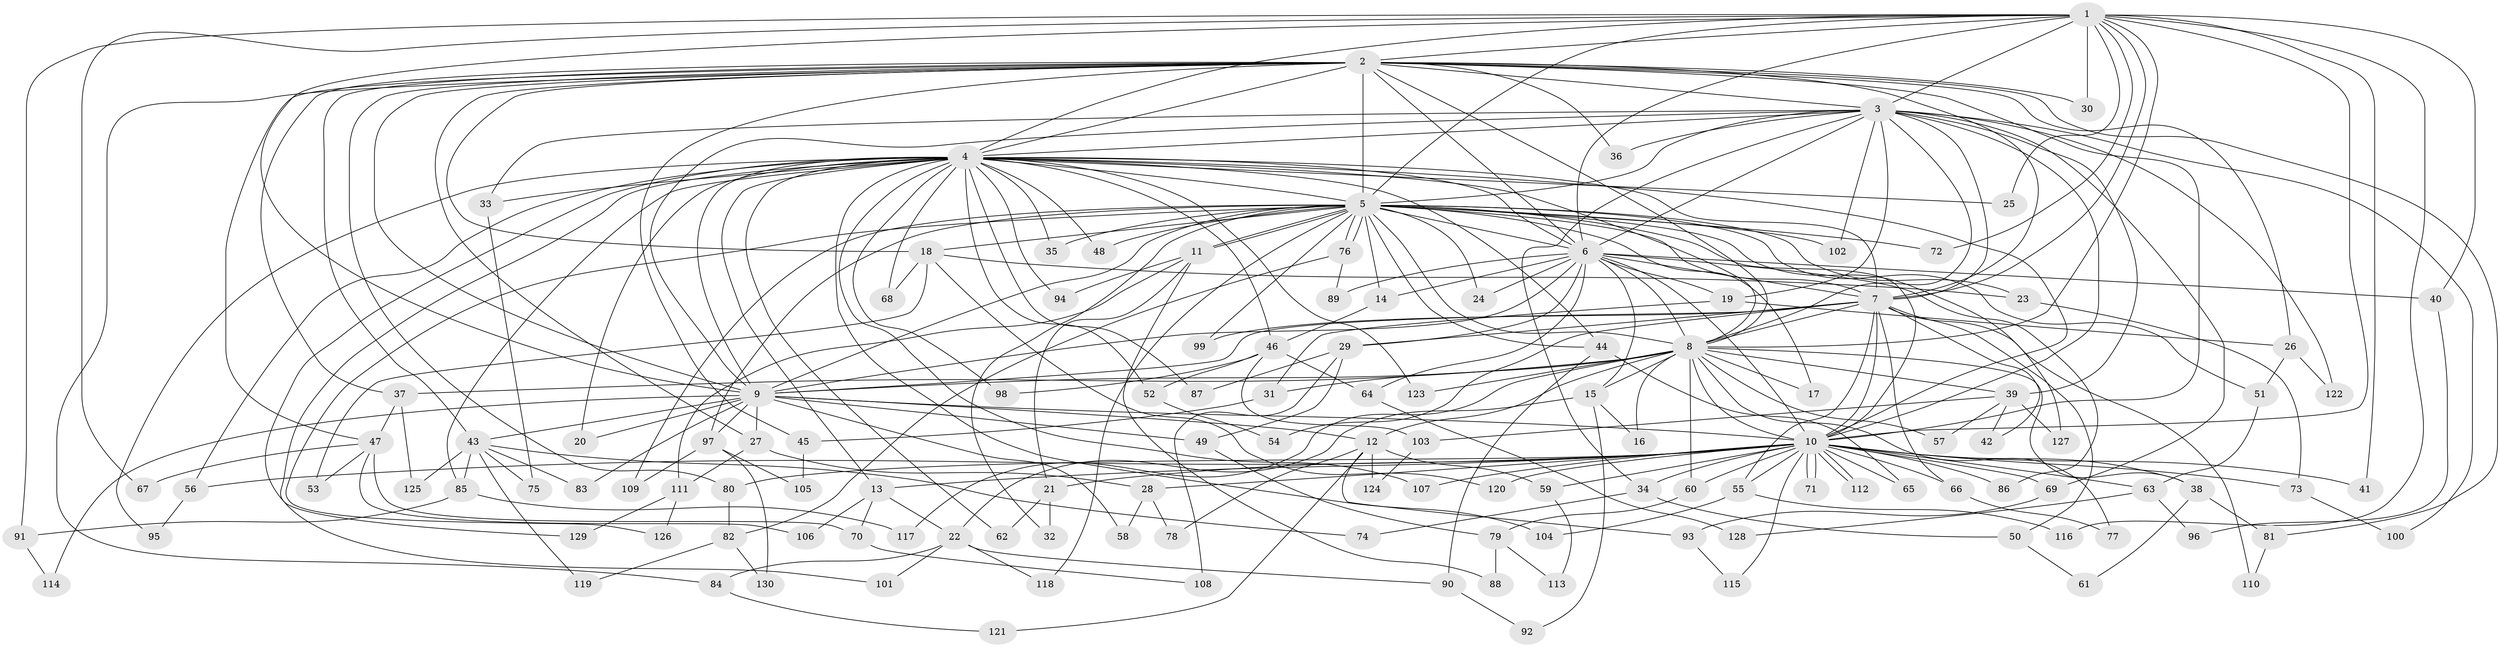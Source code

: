 // Generated by graph-tools (version 1.1) at 2025/01/03/09/25 03:01:28]
// undirected, 130 vertices, 285 edges
graph export_dot {
graph [start="1"]
  node [color=gray90,style=filled];
  1;
  2;
  3;
  4;
  5;
  6;
  7;
  8;
  9;
  10;
  11;
  12;
  13;
  14;
  15;
  16;
  17;
  18;
  19;
  20;
  21;
  22;
  23;
  24;
  25;
  26;
  27;
  28;
  29;
  30;
  31;
  32;
  33;
  34;
  35;
  36;
  37;
  38;
  39;
  40;
  41;
  42;
  43;
  44;
  45;
  46;
  47;
  48;
  49;
  50;
  51;
  52;
  53;
  54;
  55;
  56;
  57;
  58;
  59;
  60;
  61;
  62;
  63;
  64;
  65;
  66;
  67;
  68;
  69;
  70;
  71;
  72;
  73;
  74;
  75;
  76;
  77;
  78;
  79;
  80;
  81;
  82;
  83;
  84;
  85;
  86;
  87;
  88;
  89;
  90;
  91;
  92;
  93;
  94;
  95;
  96;
  97;
  98;
  99;
  100;
  101;
  102;
  103;
  104;
  105;
  106;
  107;
  108;
  109;
  110;
  111;
  112;
  113;
  114;
  115;
  116;
  117;
  118;
  119;
  120;
  121;
  122;
  123;
  124;
  125;
  126;
  127;
  128;
  129;
  130;
  1 -- 2;
  1 -- 3;
  1 -- 4;
  1 -- 5;
  1 -- 6;
  1 -- 7;
  1 -- 8;
  1 -- 9;
  1 -- 10;
  1 -- 25;
  1 -- 30;
  1 -- 40;
  1 -- 41;
  1 -- 67;
  1 -- 72;
  1 -- 91;
  1 -- 116;
  2 -- 3;
  2 -- 4;
  2 -- 5;
  2 -- 6;
  2 -- 7;
  2 -- 8;
  2 -- 9;
  2 -- 10;
  2 -- 18;
  2 -- 26;
  2 -- 27;
  2 -- 30;
  2 -- 36;
  2 -- 37;
  2 -- 43;
  2 -- 45;
  2 -- 47;
  2 -- 80;
  2 -- 81;
  2 -- 84;
  3 -- 4;
  3 -- 5;
  3 -- 6;
  3 -- 7;
  3 -- 8;
  3 -- 9;
  3 -- 10;
  3 -- 19;
  3 -- 33;
  3 -- 34;
  3 -- 36;
  3 -- 39;
  3 -- 69;
  3 -- 100;
  3 -- 102;
  3 -- 122;
  4 -- 5;
  4 -- 6;
  4 -- 7;
  4 -- 8;
  4 -- 9;
  4 -- 10;
  4 -- 13;
  4 -- 20;
  4 -- 25;
  4 -- 33;
  4 -- 35;
  4 -- 44;
  4 -- 46;
  4 -- 48;
  4 -- 52;
  4 -- 56;
  4 -- 62;
  4 -- 68;
  4 -- 85;
  4 -- 87;
  4 -- 94;
  4 -- 95;
  4 -- 98;
  4 -- 101;
  4 -- 104;
  4 -- 107;
  4 -- 123;
  4 -- 129;
  5 -- 6;
  5 -- 7;
  5 -- 8;
  5 -- 9;
  5 -- 10;
  5 -- 11;
  5 -- 11;
  5 -- 14;
  5 -- 17;
  5 -- 18;
  5 -- 23;
  5 -- 24;
  5 -- 32;
  5 -- 35;
  5 -- 44;
  5 -- 48;
  5 -- 51;
  5 -- 72;
  5 -- 76;
  5 -- 76;
  5 -- 97;
  5 -- 99;
  5 -- 102;
  5 -- 109;
  5 -- 118;
  5 -- 126;
  5 -- 127;
  6 -- 7;
  6 -- 8;
  6 -- 9;
  6 -- 10;
  6 -- 14;
  6 -- 15;
  6 -- 19;
  6 -- 24;
  6 -- 29;
  6 -- 40;
  6 -- 64;
  6 -- 86;
  6 -- 89;
  7 -- 8;
  7 -- 9;
  7 -- 10;
  7 -- 29;
  7 -- 42;
  7 -- 50;
  7 -- 54;
  7 -- 55;
  7 -- 66;
  7 -- 99;
  7 -- 110;
  8 -- 9;
  8 -- 10;
  8 -- 12;
  8 -- 15;
  8 -- 16;
  8 -- 17;
  8 -- 31;
  8 -- 37;
  8 -- 38;
  8 -- 39;
  8 -- 57;
  8 -- 60;
  8 -- 77;
  8 -- 117;
  8 -- 123;
  9 -- 10;
  9 -- 12;
  9 -- 20;
  9 -- 27;
  9 -- 43;
  9 -- 49;
  9 -- 58;
  9 -- 83;
  9 -- 97;
  9 -- 114;
  10 -- 13;
  10 -- 21;
  10 -- 28;
  10 -- 34;
  10 -- 38;
  10 -- 41;
  10 -- 55;
  10 -- 56;
  10 -- 59;
  10 -- 60;
  10 -- 63;
  10 -- 65;
  10 -- 66;
  10 -- 69;
  10 -- 71;
  10 -- 71;
  10 -- 73;
  10 -- 80;
  10 -- 86;
  10 -- 107;
  10 -- 112;
  10 -- 112;
  10 -- 115;
  10 -- 120;
  11 -- 21;
  11 -- 88;
  11 -- 94;
  11 -- 111;
  12 -- 59;
  12 -- 78;
  12 -- 93;
  12 -- 121;
  12 -- 124;
  13 -- 22;
  13 -- 70;
  13 -- 106;
  14 -- 46;
  15 -- 16;
  15 -- 22;
  15 -- 92;
  18 -- 23;
  18 -- 53;
  18 -- 68;
  18 -- 120;
  19 -- 26;
  19 -- 31;
  21 -- 32;
  21 -- 62;
  22 -- 84;
  22 -- 90;
  22 -- 101;
  22 -- 118;
  23 -- 73;
  26 -- 51;
  26 -- 122;
  27 -- 28;
  27 -- 111;
  28 -- 58;
  28 -- 78;
  29 -- 49;
  29 -- 87;
  29 -- 108;
  31 -- 45;
  33 -- 75;
  34 -- 50;
  34 -- 74;
  37 -- 47;
  37 -- 125;
  38 -- 61;
  38 -- 81;
  39 -- 42;
  39 -- 57;
  39 -- 103;
  39 -- 127;
  40 -- 96;
  43 -- 74;
  43 -- 75;
  43 -- 83;
  43 -- 85;
  43 -- 119;
  43 -- 125;
  44 -- 65;
  44 -- 90;
  45 -- 105;
  46 -- 52;
  46 -- 64;
  46 -- 98;
  46 -- 103;
  47 -- 53;
  47 -- 67;
  47 -- 70;
  47 -- 106;
  49 -- 79;
  50 -- 61;
  51 -- 63;
  52 -- 54;
  55 -- 104;
  55 -- 116;
  56 -- 95;
  59 -- 113;
  60 -- 79;
  63 -- 96;
  63 -- 128;
  64 -- 128;
  66 -- 77;
  69 -- 93;
  70 -- 108;
  73 -- 100;
  76 -- 82;
  76 -- 89;
  79 -- 88;
  79 -- 113;
  80 -- 82;
  81 -- 110;
  82 -- 119;
  82 -- 130;
  84 -- 121;
  85 -- 91;
  85 -- 117;
  90 -- 92;
  91 -- 114;
  93 -- 115;
  97 -- 105;
  97 -- 109;
  97 -- 130;
  103 -- 124;
  111 -- 126;
  111 -- 129;
}
